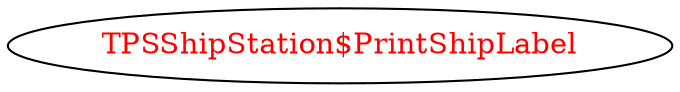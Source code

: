 digraph dependencyGraph {
 concentrate=true;
 ranksep="2.0";
 rankdir="LR"; 
 splines="ortho";
"TPSShipStation$PrintShipLabel" [fontcolor="red"];
}